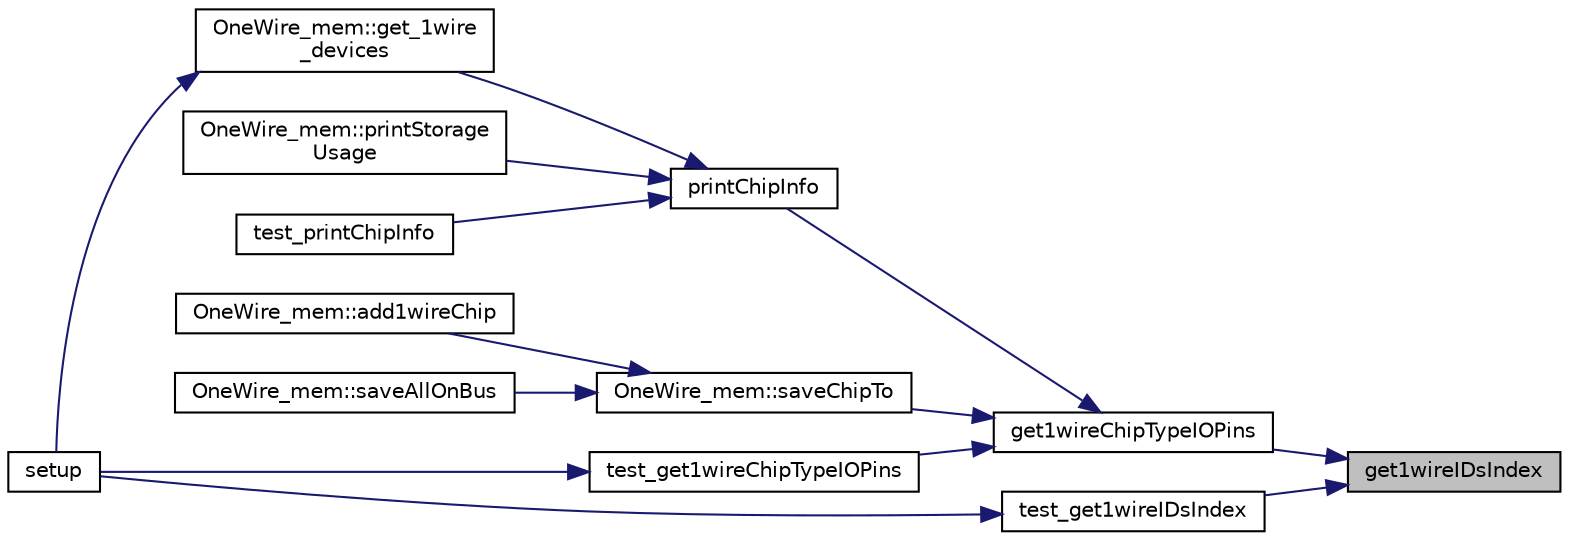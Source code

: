digraph "get1wireIDsIndex"
{
 // INTERACTIVE_SVG=YES
 // LATEX_PDF_SIZE
  edge [fontname="Helvetica",fontsize="10",labelfontname="Helvetica",labelfontsize="10"];
  node [fontname="Helvetica",fontsize="10",shape=record];
  rankdir="RL";
  Node1 [label="get1wireIDsIndex",height=0.2,width=0.4,color="black", fillcolor="grey75", style="filled", fontcolor="black",tooltip="set 1-wire chip output. Also updates arrays holding info on switched state etc."];
  Node1 -> Node2 [dir="back",color="midnightblue",fontsize="10",style="solid"];
  Node2 [label="get1wireChipTypeIOPins",height=0.2,width=0.4,color="black", fillcolor="white", style="filled",URL="$1wire_8cpp.html#a26a5c521594f3f4380de4fe920f669fe",tooltip="Returns the number of IO pins the 1-wire chip has."];
  Node2 -> Node3 [dir="back",color="midnightblue",fontsize="10",style="solid"];
  Node3 [label="printChipInfo",height=0.2,width=0.4,color="black", fillcolor="white", style="filled",URL="$1wire_8cpp.html#a977007cf4daf77a6813d9bd5484e67e1",tooltip=" "];
  Node3 -> Node4 [dir="back",color="midnightblue",fontsize="10",style="solid"];
  Node4 [label="OneWire_mem::get_1wire\l_devices",height=0.2,width=0.4,color="black", fillcolor="white", style="filled",URL="$class_one_wire__mem.html#a3bd5ba2d95c5873efc9b801a78b8ae6f",tooltip="Find and print details of chips on the 1-wire bus(s), including if it is saved and where."];
  Node4 -> Node5 [dir="back",color="midnightblue",fontsize="10",style="solid"];
  Node5 [label="setup",height=0.2,width=0.4,color="black", fillcolor="white", style="filled",URL="$test_2main_8cpp.html#a4fc01d736fe50cf5b977f755b675f11d",tooltip=" "];
  Node3 -> Node6 [dir="back",color="midnightblue",fontsize="10",style="solid"];
  Node6 [label="OneWire_mem::printStorage\lUsage",height=0.2,width=0.4,color="black", fillcolor="white", style="filled",URL="$class_one_wire__mem.html#af27c609b55b419df8178bb851a63c76f",tooltip="Print 1-wire eeprom(etc.) save slots."];
  Node3 -> Node7 [dir="back",color="midnightblue",fontsize="10",style="solid"];
  Node7 [label="test_printChipInfo",height=0.2,width=0.4,color="black", fillcolor="white", style="filled",URL="$1wire_8cpp.html#a2e8000096e9b85edb1ba3aab584b0a8a",tooltip=" "];
  Node2 -> Node8 [dir="back",color="midnightblue",fontsize="10",style="solid"];
  Node8 [label="OneWire_mem::saveChipTo",height=0.2,width=0.4,color="black", fillcolor="white", style="filled",URL="$class_one_wire__mem.html#a1d9aed76616fc837319331ea69558234",tooltip="Save the chip to nonvolatile storage overwriting any value already stored there."];
  Node8 -> Node9 [dir="back",color="midnightblue",fontsize="10",style="solid"];
  Node9 [label="OneWire_mem::add1wireChip",height=0.2,width=0.4,color="black", fillcolor="white", style="filled",URL="$class_one_wire__mem.html#a5b48b1dbefc529284d2df8151e526d4c",tooltip="Add 1wire chip in addr param to eeprom. Adds the details passed, no looking up on bus etc...."];
  Node8 -> Node10 [dir="back",color="midnightblue",fontsize="10",style="solid"];
  Node10 [label="OneWire_mem::saveAllOnBus",height=0.2,width=0.4,color="black", fillcolor="white", style="filled",URL="$class_one_wire__mem.html#a27f7ce3561aa62be2b5f2bb356c0e96f",tooltip="Save all 1-wire chips on a 1-wire bus to storage e.g. EEPROM."];
  Node2 -> Node11 [dir="back",color="midnightblue",fontsize="10",style="solid"];
  Node11 [label="test_get1wireChipTypeIOPins",height=0.2,width=0.4,color="black", fillcolor="white", style="filled",URL="$test_2main_8cpp.html#ac13eac4135abb03c83315a4d5fa5ebd4",tooltip=" "];
  Node11 -> Node5 [dir="back",color="midnightblue",fontsize="10",style="solid"];
  Node1 -> Node12 [dir="back",color="midnightblue",fontsize="10",style="solid"];
  Node12 [label="test_get1wireIDsIndex",height=0.2,width=0.4,color="black", fillcolor="white", style="filled",URL="$test_2main_8cpp.html#a80d91a868b2568b6c4c121a0c4f692e1",tooltip=" "];
  Node12 -> Node5 [dir="back",color="midnightblue",fontsize="10",style="solid"];
}
